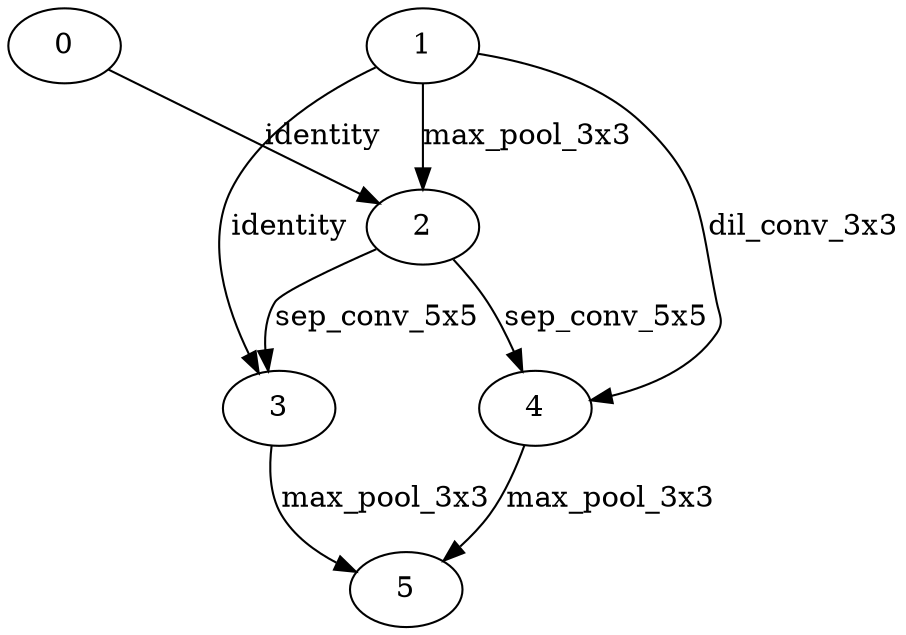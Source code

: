digraph reduction_cell_0 {
	1 -> 2 [label=max_pool_3x3]
	0 -> 2 [label=identity]
	2 -> 3 [label=sep_conv_5x5]
	1 -> 3 [label=identity]
	1 -> 4 [label=dil_conv_3x3]
	2 -> 4 [label=sep_conv_5x5]
	3 -> 5 [label=max_pool_3x3]
	4 -> 5 [label=max_pool_3x3]
}

